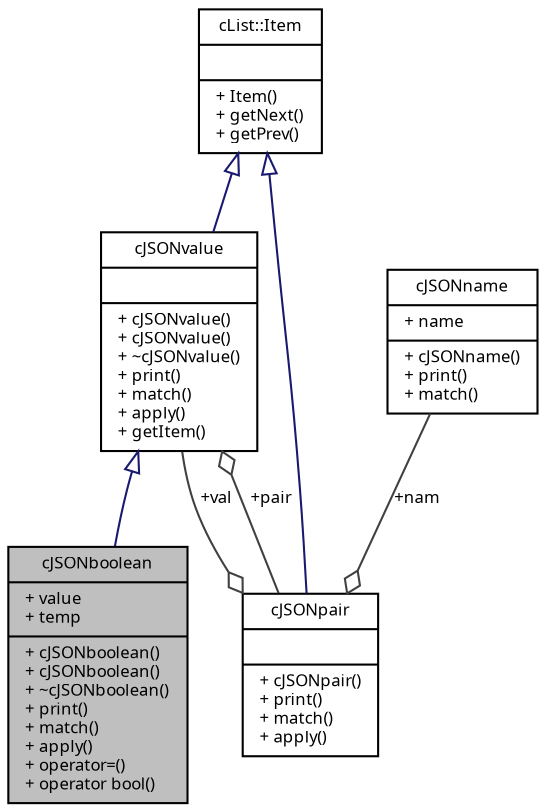 digraph "cJSONboolean"
{
  edge [fontname="Sans",fontsize="8",labelfontname="Sans",labelfontsize="8"];
  node [fontname="Sans",fontsize="8",shape=record];
  Node1 [label="{cJSONboolean\n|+ value\l+ temp\l|+ cJSONboolean()\l+ cJSONboolean()\l+ ~cJSONboolean()\l+ print()\l+ match()\l+ apply()\l+ operator=()\l+ operator bool()\l}",height=0.2,width=0.4,color="black", fillcolor="grey75", style="filled", fontcolor="black"];
  Node2 -> Node1 [dir="back",color="midnightblue",fontsize="8",style="solid",arrowtail="onormal",fontname="Sans"];
  Node2 [label="{cJSONvalue\n||+ cJSONvalue()\l+ cJSONvalue()\l+ ~cJSONvalue()\l+ print()\l+ match()\l+ apply()\l+ getItem()\l}",height=0.2,width=0.4,color="black", fillcolor="white", style="filled",URL="$classc_j_s_o_nvalue.html"];
  Node3 -> Node2 [dir="back",color="midnightblue",fontsize="8",style="solid",arrowtail="onormal",fontname="Sans"];
  Node3 [label="{cList::Item\n||+ Item()\l+ getNext()\l+ getPrev()\l}",height=0.2,width=0.4,color="black", fillcolor="white", style="filled",URL="$classc_list_1_1_item.html",tooltip="Base class for list items. "];
  Node4 -> Node2 [color="grey25",fontsize="8",style="solid",label=" +pair" ,arrowhead="odiamond",fontname="Sans"];
  Node4 [label="{cJSONpair\n||+ cJSONpair()\l+ print()\l+ match()\l+ apply()\l}",height=0.2,width=0.4,color="black", fillcolor="white", style="filled",URL="$classc_j_s_o_npair.html"];
  Node3 -> Node4 [dir="back",color="midnightblue",fontsize="8",style="solid",arrowtail="onormal",fontname="Sans"];
  Node5 -> Node4 [color="grey25",fontsize="8",style="solid",label=" +nam" ,arrowhead="odiamond",fontname="Sans"];
  Node5 [label="{cJSONname\n|+ name\l|+ cJSONname()\l+ print()\l+ match()\l}",height=0.2,width=0.4,color="black", fillcolor="white", style="filled",URL="$classc_j_s_o_nname.html"];
  Node2 -> Node4 [color="grey25",fontsize="8",style="solid",label=" +val" ,arrowhead="odiamond",fontname="Sans"];
}
